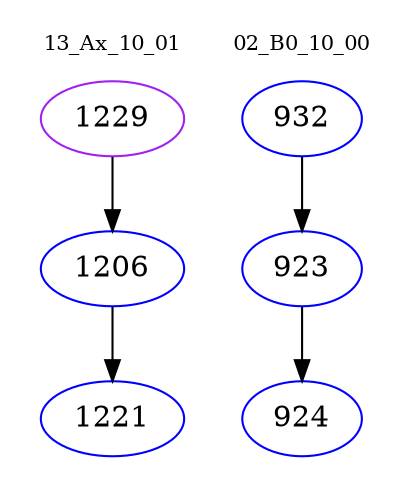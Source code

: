 digraph{
subgraph cluster_0 {
color = white
label = "13_Ax_10_01";
fontsize=10;
T0_1229 [label="1229", color="purple"]
T0_1229 -> T0_1206 [color="black"]
T0_1206 [label="1206", color="blue"]
T0_1206 -> T0_1221 [color="black"]
T0_1221 [label="1221", color="blue"]
}
subgraph cluster_1 {
color = white
label = "02_B0_10_00";
fontsize=10;
T1_932 [label="932", color="blue"]
T1_932 -> T1_923 [color="black"]
T1_923 [label="923", color="blue"]
T1_923 -> T1_924 [color="black"]
T1_924 [label="924", color="blue"]
}
}
